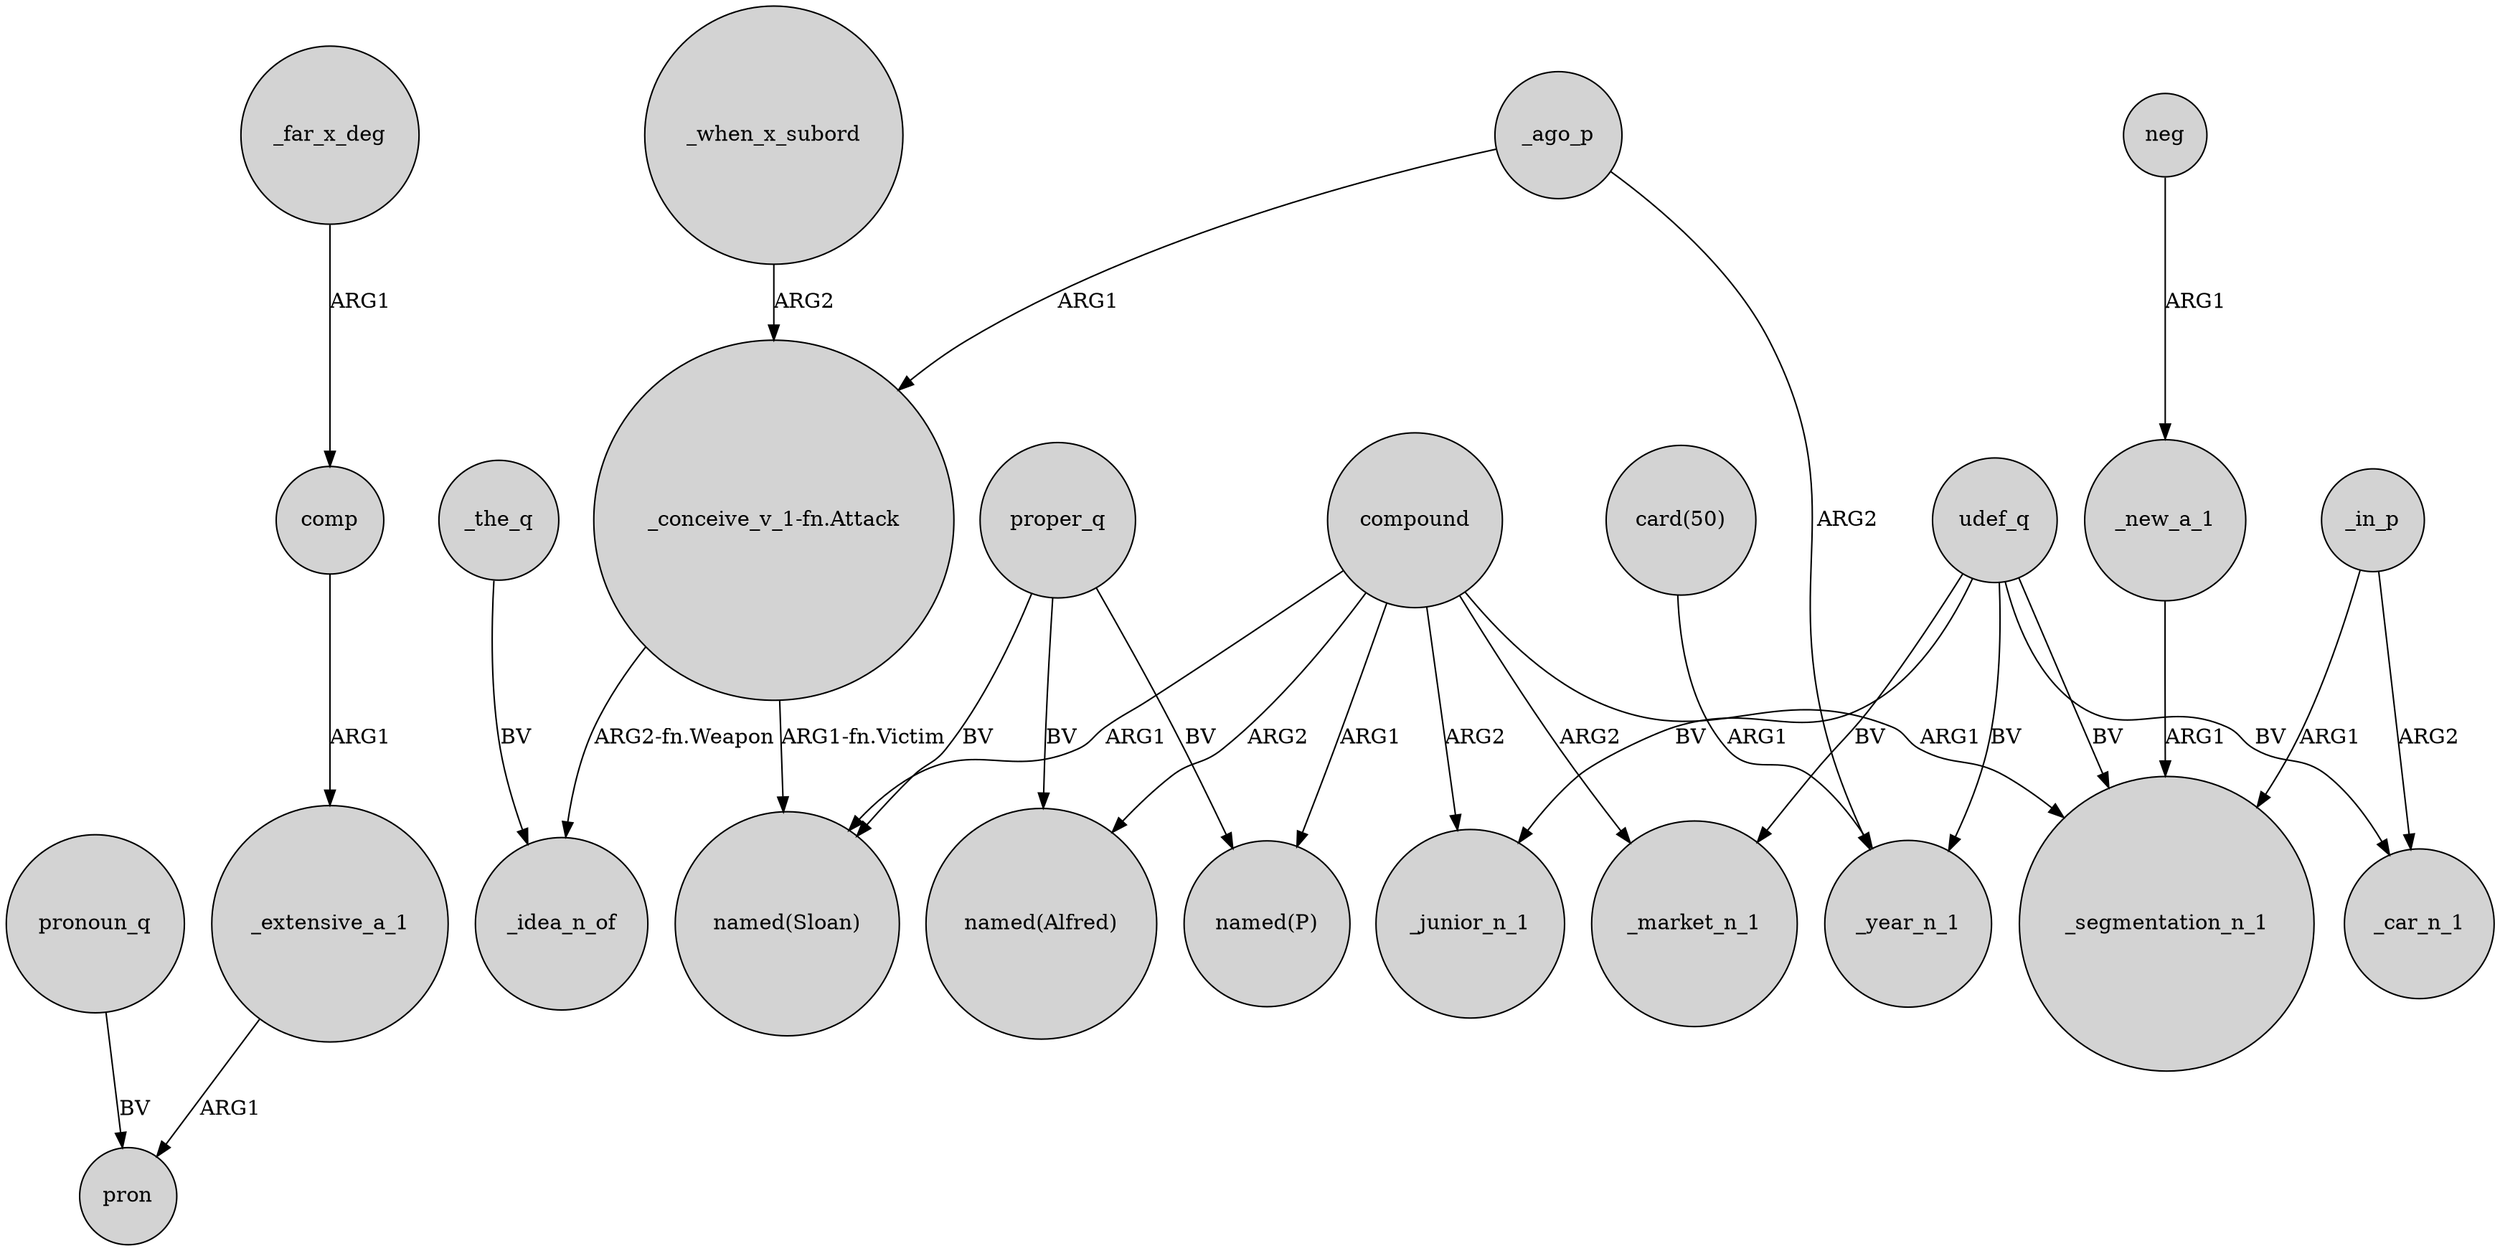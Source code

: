digraph {
	node [shape=circle style=filled]
	comp -> _extensive_a_1 [label=ARG1]
	udef_q -> _market_n_1 [label=BV]
	neg -> _new_a_1 [label=ARG1]
	proper_q -> "named(P)" [label=BV]
	"card(50)" -> _year_n_1 [label=ARG1]
	_when_x_subord -> "_conceive_v_1-fn.Attack" [label=ARG2]
	compound -> "named(Alfred)" [label=ARG2]
	_in_p -> _segmentation_n_1 [label=ARG1]
	compound -> _market_n_1 [label=ARG2]
	_the_q -> _idea_n_of [label=BV]
	compound -> "named(P)" [label=ARG1]
	_ago_p -> "_conceive_v_1-fn.Attack" [label=ARG1]
	udef_q -> _junior_n_1 [label=BV]
	"_conceive_v_1-fn.Attack" -> "named(Sloan)" [label="ARG1-fn.Victim"]
	pronoun_q -> pron [label=BV]
	_far_x_deg -> comp [label=ARG1]
	_in_p -> _car_n_1 [label=ARG2]
	compound -> "named(Sloan)" [label=ARG1]
	proper_q -> "named(Sloan)" [label=BV]
	udef_q -> _car_n_1 [label=BV]
	_extensive_a_1 -> pron [label=ARG1]
	proper_q -> "named(Alfred)" [label=BV]
	udef_q -> _segmentation_n_1 [label=BV]
	"_conceive_v_1-fn.Attack" -> _idea_n_of [label="ARG2-fn.Weapon"]
	compound -> _junior_n_1 [label=ARG2]
	_ago_p -> _year_n_1 [label=ARG2]
	_new_a_1 -> _segmentation_n_1 [label=ARG1]
	udef_q -> _year_n_1 [label=BV]
	compound -> _segmentation_n_1 [label=ARG1]
}
